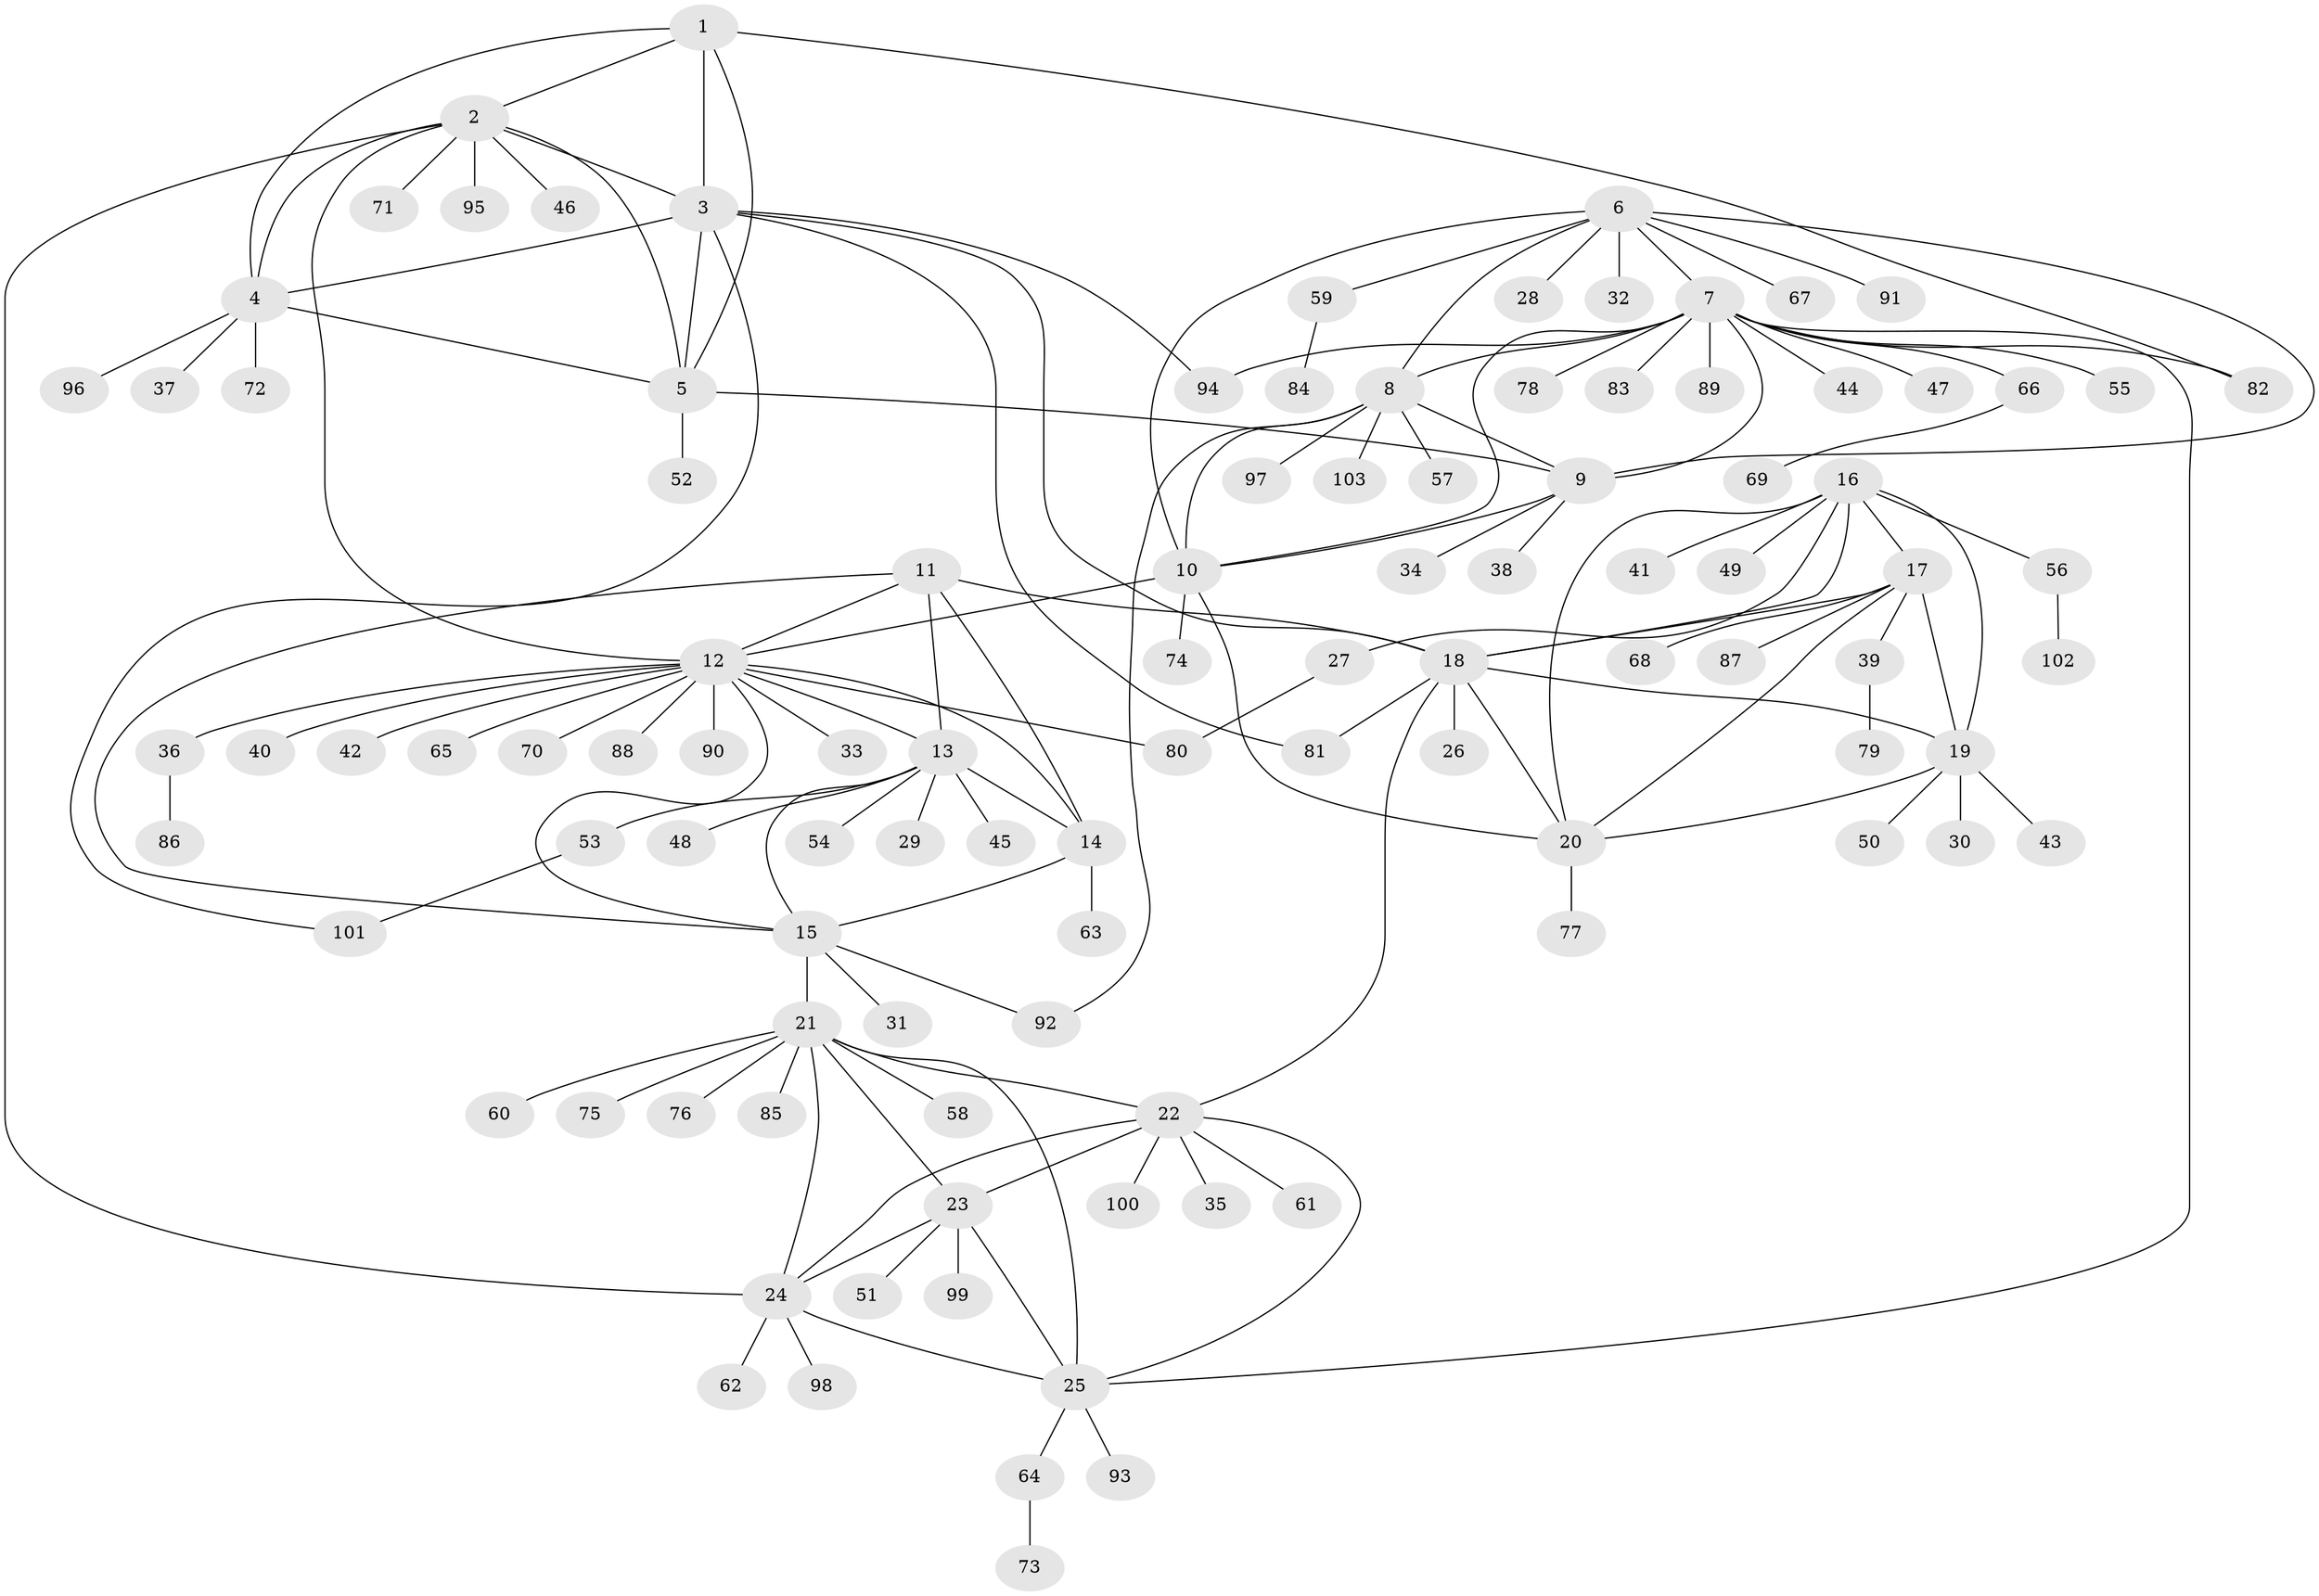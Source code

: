 // Generated by graph-tools (version 1.1) at 2025/50/03/09/25 03:50:27]
// undirected, 103 vertices, 144 edges
graph export_dot {
graph [start="1"]
  node [color=gray90,style=filled];
  1;
  2;
  3;
  4;
  5;
  6;
  7;
  8;
  9;
  10;
  11;
  12;
  13;
  14;
  15;
  16;
  17;
  18;
  19;
  20;
  21;
  22;
  23;
  24;
  25;
  26;
  27;
  28;
  29;
  30;
  31;
  32;
  33;
  34;
  35;
  36;
  37;
  38;
  39;
  40;
  41;
  42;
  43;
  44;
  45;
  46;
  47;
  48;
  49;
  50;
  51;
  52;
  53;
  54;
  55;
  56;
  57;
  58;
  59;
  60;
  61;
  62;
  63;
  64;
  65;
  66;
  67;
  68;
  69;
  70;
  71;
  72;
  73;
  74;
  75;
  76;
  77;
  78;
  79;
  80;
  81;
  82;
  83;
  84;
  85;
  86;
  87;
  88;
  89;
  90;
  91;
  92;
  93;
  94;
  95;
  96;
  97;
  98;
  99;
  100;
  101;
  102;
  103;
  1 -- 2;
  1 -- 3;
  1 -- 4;
  1 -- 5;
  1 -- 82;
  2 -- 3;
  2 -- 4;
  2 -- 5;
  2 -- 12;
  2 -- 24;
  2 -- 46;
  2 -- 71;
  2 -- 95;
  3 -- 4;
  3 -- 5;
  3 -- 18;
  3 -- 81;
  3 -- 94;
  3 -- 101;
  4 -- 5;
  4 -- 37;
  4 -- 72;
  4 -- 96;
  5 -- 9;
  5 -- 52;
  6 -- 7;
  6 -- 8;
  6 -- 9;
  6 -- 10;
  6 -- 28;
  6 -- 32;
  6 -- 59;
  6 -- 67;
  6 -- 91;
  7 -- 8;
  7 -- 9;
  7 -- 10;
  7 -- 25;
  7 -- 44;
  7 -- 47;
  7 -- 55;
  7 -- 66;
  7 -- 78;
  7 -- 82;
  7 -- 83;
  7 -- 89;
  7 -- 94;
  8 -- 9;
  8 -- 10;
  8 -- 57;
  8 -- 92;
  8 -- 97;
  8 -- 103;
  9 -- 10;
  9 -- 34;
  9 -- 38;
  10 -- 12;
  10 -- 20;
  10 -- 74;
  11 -- 12;
  11 -- 13;
  11 -- 14;
  11 -- 15;
  11 -- 18;
  12 -- 13;
  12 -- 14;
  12 -- 15;
  12 -- 33;
  12 -- 36;
  12 -- 40;
  12 -- 42;
  12 -- 65;
  12 -- 70;
  12 -- 80;
  12 -- 88;
  12 -- 90;
  13 -- 14;
  13 -- 15;
  13 -- 29;
  13 -- 45;
  13 -- 48;
  13 -- 53;
  13 -- 54;
  14 -- 15;
  14 -- 63;
  15 -- 21;
  15 -- 31;
  15 -- 92;
  16 -- 17;
  16 -- 18;
  16 -- 19;
  16 -- 20;
  16 -- 27;
  16 -- 41;
  16 -- 49;
  16 -- 56;
  17 -- 18;
  17 -- 19;
  17 -- 20;
  17 -- 39;
  17 -- 68;
  17 -- 87;
  18 -- 19;
  18 -- 20;
  18 -- 22;
  18 -- 26;
  18 -- 81;
  19 -- 20;
  19 -- 30;
  19 -- 43;
  19 -- 50;
  20 -- 77;
  21 -- 22;
  21 -- 23;
  21 -- 24;
  21 -- 25;
  21 -- 58;
  21 -- 60;
  21 -- 75;
  21 -- 76;
  21 -- 85;
  22 -- 23;
  22 -- 24;
  22 -- 25;
  22 -- 35;
  22 -- 61;
  22 -- 100;
  23 -- 24;
  23 -- 25;
  23 -- 51;
  23 -- 99;
  24 -- 25;
  24 -- 62;
  24 -- 98;
  25 -- 64;
  25 -- 93;
  27 -- 80;
  36 -- 86;
  39 -- 79;
  53 -- 101;
  56 -- 102;
  59 -- 84;
  64 -- 73;
  66 -- 69;
}
